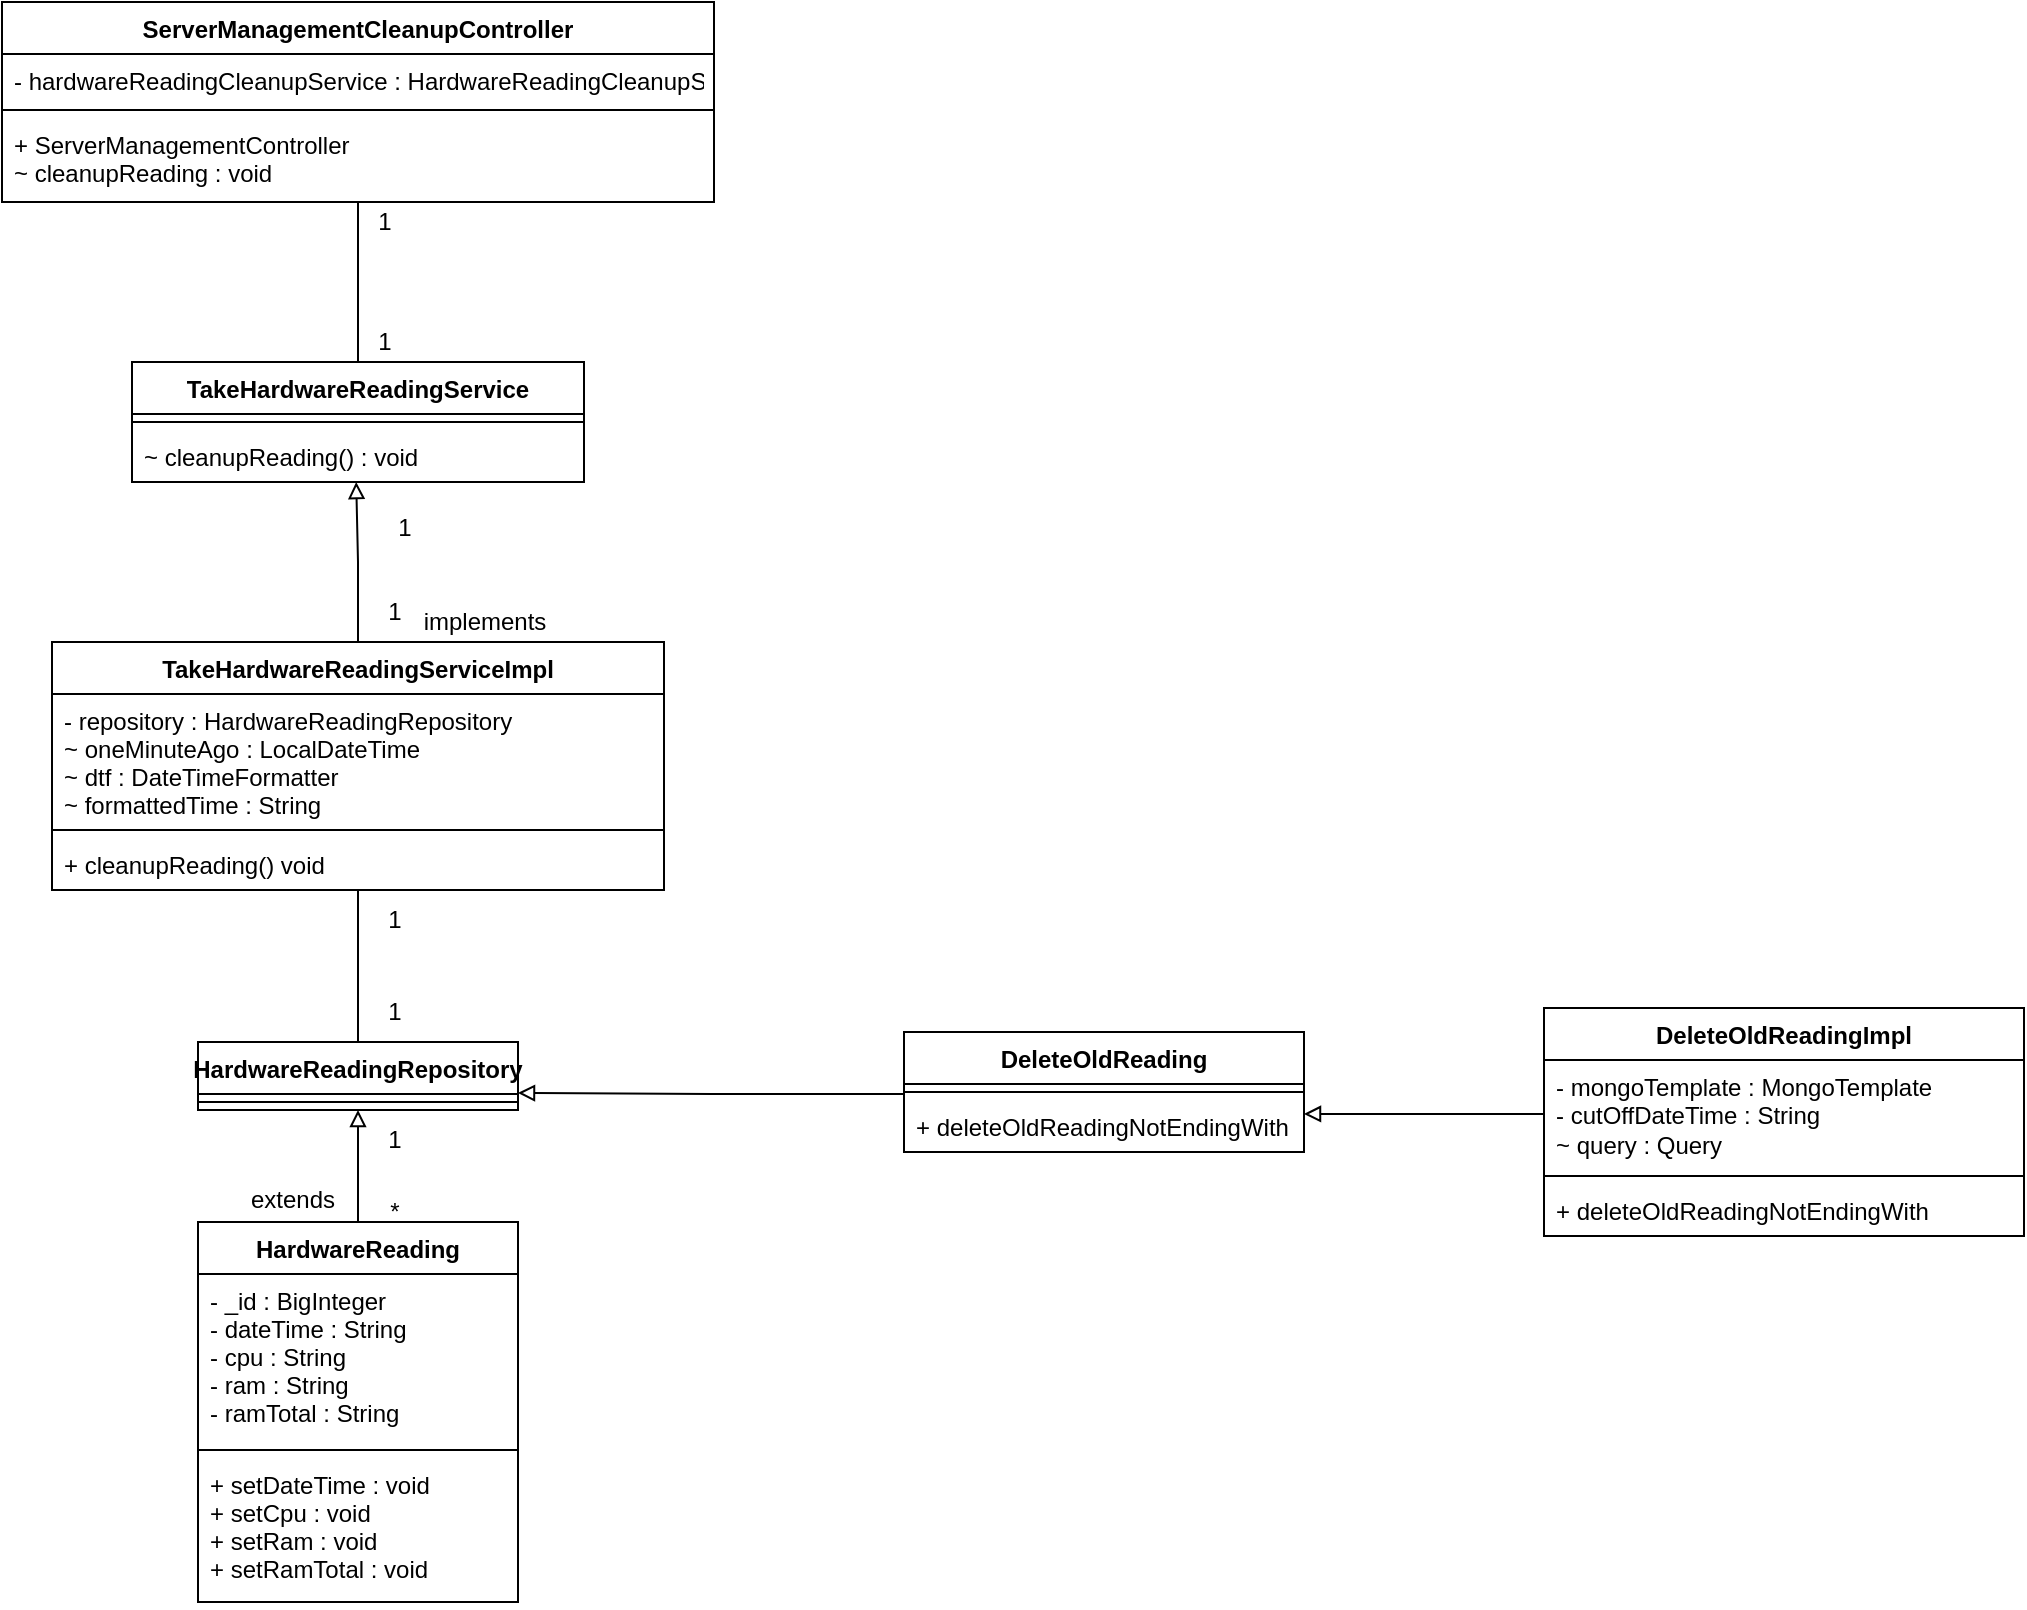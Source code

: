 <mxfile version="24.7.7">
  <diagram id="JvNztcLzzB4lx43ZR72-" name="Page-1">
    <mxGraphModel dx="1647" dy="909" grid="1" gridSize="10" guides="1" tooltips="1" connect="1" arrows="1" fold="1" page="1" pageScale="1" pageWidth="827" pageHeight="1169" math="0" shadow="0">
      <root>
        <mxCell id="0" />
        <mxCell id="1" parent="0" />
        <mxCell id="SxmBoxdIOeCgQ3alWcWk-9" style="edgeStyle=orthogonalEdgeStyle;rounded=0;orthogonalLoop=1;jettySize=auto;html=1;exitX=0.5;exitY=1;exitDx=0;exitDy=0;entryX=0.5;entryY=0;entryDx=0;entryDy=0;endArrow=none;endFill=0;" parent="1" source="SxmBoxdIOeCgQ3alWcWk-1" target="SxmBoxdIOeCgQ3alWcWk-5" edge="1">
          <mxGeometry relative="1" as="geometry" />
        </mxCell>
        <mxCell id="SxmBoxdIOeCgQ3alWcWk-1" value="ServerManagementCleanupController" style="swimlane;fontStyle=1;align=center;verticalAlign=top;childLayout=stackLayout;horizontal=1;startSize=26;horizontalStack=0;resizeParent=1;resizeParentMax=0;resizeLast=0;collapsible=1;marginBottom=0;" parent="1" vertex="1">
          <mxGeometry x="269" y="80" width="356" height="100" as="geometry" />
        </mxCell>
        <mxCell id="SxmBoxdIOeCgQ3alWcWk-2" value="- hardwareReadingCleanupService : HardwareReadingCleanupService" style="text;strokeColor=none;fillColor=none;align=left;verticalAlign=top;spacingLeft=4;spacingRight=4;overflow=hidden;rotatable=0;points=[[0,0.5],[1,0.5]];portConstraint=eastwest;" parent="SxmBoxdIOeCgQ3alWcWk-1" vertex="1">
          <mxGeometry y="26" width="356" height="24" as="geometry" />
        </mxCell>
        <mxCell id="SxmBoxdIOeCgQ3alWcWk-3" value="" style="line;strokeWidth=1;fillColor=none;align=left;verticalAlign=middle;spacingTop=-1;spacingLeft=3;spacingRight=3;rotatable=0;labelPosition=right;points=[];portConstraint=eastwest;" parent="SxmBoxdIOeCgQ3alWcWk-1" vertex="1">
          <mxGeometry y="50" width="356" height="8" as="geometry" />
        </mxCell>
        <mxCell id="SxmBoxdIOeCgQ3alWcWk-4" value="+ ServerManagementController&#xa;~ cleanupReading : void&#xa;" style="text;strokeColor=none;fillColor=none;align=left;verticalAlign=top;spacingLeft=4;spacingRight=4;overflow=hidden;rotatable=0;points=[[0,0.5],[1,0.5]];portConstraint=eastwest;" parent="SxmBoxdIOeCgQ3alWcWk-1" vertex="1">
          <mxGeometry y="58" width="356" height="42" as="geometry" />
        </mxCell>
        <mxCell id="SxmBoxdIOeCgQ3alWcWk-5" value="TakeHardwareReadingService" style="swimlane;fontStyle=1;align=center;verticalAlign=top;childLayout=stackLayout;horizontal=1;startSize=26;horizontalStack=0;resizeParent=1;resizeParentMax=0;resizeLast=0;collapsible=1;marginBottom=0;" parent="1" vertex="1">
          <mxGeometry x="334" y="260" width="226" height="60" as="geometry" />
        </mxCell>
        <mxCell id="SxmBoxdIOeCgQ3alWcWk-7" value="" style="line;strokeWidth=1;fillColor=none;align=left;verticalAlign=middle;spacingTop=-1;spacingLeft=3;spacingRight=3;rotatable=0;labelPosition=right;points=[];portConstraint=eastwest;" parent="SxmBoxdIOeCgQ3alWcWk-5" vertex="1">
          <mxGeometry y="26" width="226" height="8" as="geometry" />
        </mxCell>
        <mxCell id="SxmBoxdIOeCgQ3alWcWk-8" value="~ cleanupReading() : void" style="text;strokeColor=none;fillColor=none;align=left;verticalAlign=top;spacingLeft=4;spacingRight=4;overflow=hidden;rotatable=0;points=[[0,0.5],[1,0.5]];portConstraint=eastwest;" parent="SxmBoxdIOeCgQ3alWcWk-5" vertex="1">
          <mxGeometry y="34" width="226" height="26" as="geometry" />
        </mxCell>
        <mxCell id="SxmBoxdIOeCgQ3alWcWk-10" value="1" style="text;html=1;align=center;verticalAlign=middle;resizable=0;points=[];autosize=1;strokeColor=none;fillColor=none;" parent="1" vertex="1">
          <mxGeometry x="450" y="180" width="20" height="20" as="geometry" />
        </mxCell>
        <mxCell id="SxmBoxdIOeCgQ3alWcWk-11" value="1" style="text;html=1;align=center;verticalAlign=middle;resizable=0;points=[];autosize=1;strokeColor=none;fillColor=none;" parent="1" vertex="1">
          <mxGeometry x="450" y="240" width="20" height="20" as="geometry" />
        </mxCell>
        <mxCell id="SxmBoxdIOeCgQ3alWcWk-16" style="edgeStyle=orthogonalEdgeStyle;rounded=0;orthogonalLoop=1;jettySize=auto;html=1;exitX=0.5;exitY=0;exitDx=0;exitDy=0;entryX=0.496;entryY=1;entryDx=0;entryDy=0;entryPerimeter=0;endArrow=block;endFill=0;" parent="1" source="SxmBoxdIOeCgQ3alWcWk-12" target="SxmBoxdIOeCgQ3alWcWk-8" edge="1">
          <mxGeometry relative="1" as="geometry" />
        </mxCell>
        <mxCell id="SxmBoxdIOeCgQ3alWcWk-22" style="edgeStyle=orthogonalEdgeStyle;rounded=0;orthogonalLoop=1;jettySize=auto;html=1;exitX=0.5;exitY=1;exitDx=0;exitDy=0;endArrow=none;endFill=0;" parent="1" source="SxmBoxdIOeCgQ3alWcWk-12" target="SxmBoxdIOeCgQ3alWcWk-18" edge="1">
          <mxGeometry relative="1" as="geometry" />
        </mxCell>
        <mxCell id="SxmBoxdIOeCgQ3alWcWk-12" value="TakeHardwareReadingServiceImpl" style="swimlane;fontStyle=1;align=center;verticalAlign=top;childLayout=stackLayout;horizontal=1;startSize=26;horizontalStack=0;resizeParent=1;resizeParentMax=0;resizeLast=0;collapsible=1;marginBottom=0;" parent="1" vertex="1">
          <mxGeometry x="294" y="400" width="306" height="124" as="geometry" />
        </mxCell>
        <mxCell id="SxmBoxdIOeCgQ3alWcWk-13" value="- repository : HardwareReadingRepository&#xa;~ oneMinuteAgo : LocalDateTime&#xa;~ dtf : DateTimeFormatter&#xa;~ formattedTime : String&#xa;" style="text;strokeColor=none;fillColor=none;align=left;verticalAlign=top;spacingLeft=4;spacingRight=4;overflow=hidden;rotatable=0;points=[[0,0.5],[1,0.5]];portConstraint=eastwest;" parent="SxmBoxdIOeCgQ3alWcWk-12" vertex="1">
          <mxGeometry y="26" width="306" height="64" as="geometry" />
        </mxCell>
        <mxCell id="SxmBoxdIOeCgQ3alWcWk-14" value="" style="line;strokeWidth=1;fillColor=none;align=left;verticalAlign=middle;spacingTop=-1;spacingLeft=3;spacingRight=3;rotatable=0;labelPosition=right;points=[];portConstraint=eastwest;" parent="SxmBoxdIOeCgQ3alWcWk-12" vertex="1">
          <mxGeometry y="90" width="306" height="8" as="geometry" />
        </mxCell>
        <mxCell id="SxmBoxdIOeCgQ3alWcWk-15" value="+ cleanupReading() void" style="text;strokeColor=none;fillColor=none;align=left;verticalAlign=top;spacingLeft=4;spacingRight=4;overflow=hidden;rotatable=0;points=[[0,0.5],[1,0.5]];portConstraint=eastwest;" parent="SxmBoxdIOeCgQ3alWcWk-12" vertex="1">
          <mxGeometry y="98" width="306" height="26" as="geometry" />
        </mxCell>
        <mxCell id="SxmBoxdIOeCgQ3alWcWk-17" value="implements" style="text;html=1;align=center;verticalAlign=middle;resizable=0;points=[];autosize=1;strokeColor=none;fillColor=none;" parent="1" vertex="1">
          <mxGeometry x="470" y="380" width="80" height="20" as="geometry" />
        </mxCell>
        <mxCell id="SxmBoxdIOeCgQ3alWcWk-27" style="edgeStyle=orthogonalEdgeStyle;rounded=0;orthogonalLoop=1;jettySize=auto;html=1;exitX=0.5;exitY=1;exitDx=0;exitDy=0;entryX=0.5;entryY=0;entryDx=0;entryDy=0;endArrow=none;endFill=0;startArrow=block;startFill=0;" parent="1" source="SxmBoxdIOeCgQ3alWcWk-18" target="SxmBoxdIOeCgQ3alWcWk-23" edge="1">
          <mxGeometry relative="1" as="geometry" />
        </mxCell>
        <mxCell id="SxmBoxdIOeCgQ3alWcWk-18" value="HardwareReadingRepository" style="swimlane;fontStyle=1;align=center;verticalAlign=top;childLayout=stackLayout;horizontal=1;startSize=26;horizontalStack=0;resizeParent=1;resizeParentMax=0;resizeLast=0;collapsible=1;marginBottom=0;" parent="1" vertex="1">
          <mxGeometry x="367" y="600" width="160" height="34" as="geometry" />
        </mxCell>
        <mxCell id="SxmBoxdIOeCgQ3alWcWk-20" value="" style="line;strokeWidth=1;fillColor=none;align=left;verticalAlign=middle;spacingTop=-1;spacingLeft=3;spacingRight=3;rotatable=0;labelPosition=right;points=[];portConstraint=eastwest;" parent="SxmBoxdIOeCgQ3alWcWk-18" vertex="1">
          <mxGeometry y="26" width="160" height="8" as="geometry" />
        </mxCell>
        <mxCell id="SxmBoxdIOeCgQ3alWcWk-23" value="HardwareReading" style="swimlane;fontStyle=1;align=center;verticalAlign=top;childLayout=stackLayout;horizontal=1;startSize=26;horizontalStack=0;resizeParent=1;resizeParentMax=0;resizeLast=0;collapsible=1;marginBottom=0;" parent="1" vertex="1">
          <mxGeometry x="367" y="690" width="160" height="190" as="geometry" />
        </mxCell>
        <mxCell id="SxmBoxdIOeCgQ3alWcWk-24" value="- _id : BigInteger&#xa;- dateTime : String&#xa;- cpu : String&#xa;- ram : String&#xa;- ramTotal : String&#xa;" style="text;strokeColor=none;fillColor=none;align=left;verticalAlign=top;spacingLeft=4;spacingRight=4;overflow=hidden;rotatable=0;points=[[0,0.5],[1,0.5]];portConstraint=eastwest;" parent="SxmBoxdIOeCgQ3alWcWk-23" vertex="1">
          <mxGeometry y="26" width="160" height="84" as="geometry" />
        </mxCell>
        <mxCell id="SxmBoxdIOeCgQ3alWcWk-25" value="" style="line;strokeWidth=1;fillColor=none;align=left;verticalAlign=middle;spacingTop=-1;spacingLeft=3;spacingRight=3;rotatable=0;labelPosition=right;points=[];portConstraint=eastwest;" parent="SxmBoxdIOeCgQ3alWcWk-23" vertex="1">
          <mxGeometry y="110" width="160" height="8" as="geometry" />
        </mxCell>
        <mxCell id="SxmBoxdIOeCgQ3alWcWk-26" value="+ setDateTime : void&#xa;+ setCpu : void&#xa;+ setRam : void&#xa;+ setRamTotal : void" style="text;strokeColor=none;fillColor=none;align=left;verticalAlign=top;spacingLeft=4;spacingRight=4;overflow=hidden;rotatable=0;points=[[0,0.5],[1,0.5]];portConstraint=eastwest;" parent="SxmBoxdIOeCgQ3alWcWk-23" vertex="1">
          <mxGeometry y="118" width="160" height="72" as="geometry" />
        </mxCell>
        <mxCell id="zUKHOmlJRU0IThX-05zi-1" value="1" style="text;html=1;align=center;verticalAlign=middle;resizable=0;points=[];autosize=1;strokeColor=none;fillColor=none;" vertex="1" parent="1">
          <mxGeometry x="450" y="524" width="30" height="30" as="geometry" />
        </mxCell>
        <mxCell id="zUKHOmlJRU0IThX-05zi-2" value="1" style="text;html=1;align=center;verticalAlign=middle;resizable=0;points=[];autosize=1;strokeColor=none;fillColor=none;" vertex="1" parent="1">
          <mxGeometry x="450" y="570" width="30" height="30" as="geometry" />
        </mxCell>
        <mxCell id="zUKHOmlJRU0IThX-05zi-3" value="1" style="text;html=1;align=center;verticalAlign=middle;resizable=0;points=[];autosize=1;strokeColor=none;fillColor=none;" vertex="1" parent="1">
          <mxGeometry x="450" y="634" width="30" height="30" as="geometry" />
        </mxCell>
        <mxCell id="zUKHOmlJRU0IThX-05zi-4" value="*" style="text;html=1;align=center;verticalAlign=middle;resizable=0;points=[];autosize=1;strokeColor=none;fillColor=none;" vertex="1" parent="1">
          <mxGeometry x="450" y="670" width="30" height="30" as="geometry" />
        </mxCell>
        <mxCell id="zUKHOmlJRU0IThX-05zi-5" value="1" style="text;html=1;align=center;verticalAlign=middle;resizable=0;points=[];autosize=1;strokeColor=none;fillColor=none;" vertex="1" parent="1">
          <mxGeometry x="455" y="328" width="30" height="30" as="geometry" />
        </mxCell>
        <mxCell id="zUKHOmlJRU0IThX-05zi-6" value="1" style="text;html=1;align=center;verticalAlign=middle;resizable=0;points=[];autosize=1;strokeColor=none;fillColor=none;" vertex="1" parent="1">
          <mxGeometry x="450" y="370" width="30" height="30" as="geometry" />
        </mxCell>
        <mxCell id="zUKHOmlJRU0IThX-05zi-8" value="extends" style="text;html=1;align=center;verticalAlign=middle;resizable=0;points=[];autosize=1;strokeColor=none;fillColor=none;" vertex="1" parent="1">
          <mxGeometry x="384" y="664" width="60" height="30" as="geometry" />
        </mxCell>
        <mxCell id="zUKHOmlJRU0IThX-05zi-9" value="DeleteOldReading" style="swimlane;fontStyle=1;align=center;verticalAlign=top;childLayout=stackLayout;horizontal=1;startSize=26;horizontalStack=0;resizeParent=1;resizeParentMax=0;resizeLast=0;collapsible=1;marginBottom=0;whiteSpace=wrap;html=1;" vertex="1" parent="1">
          <mxGeometry x="720" y="595" width="200" height="60" as="geometry" />
        </mxCell>
        <mxCell id="zUKHOmlJRU0IThX-05zi-11" value="" style="line;strokeWidth=1;fillColor=none;align=left;verticalAlign=middle;spacingTop=-1;spacingLeft=3;spacingRight=3;rotatable=0;labelPosition=right;points=[];portConstraint=eastwest;strokeColor=inherit;" vertex="1" parent="zUKHOmlJRU0IThX-05zi-9">
          <mxGeometry y="26" width="200" height="8" as="geometry" />
        </mxCell>
        <mxCell id="zUKHOmlJRU0IThX-05zi-12" value="+ deleteOldReadingNotEndingWith" style="text;strokeColor=none;fillColor=none;align=left;verticalAlign=top;spacingLeft=4;spacingRight=4;overflow=hidden;rotatable=0;points=[[0,0.5],[1,0.5]];portConstraint=eastwest;whiteSpace=wrap;html=1;" vertex="1" parent="zUKHOmlJRU0IThX-05zi-9">
          <mxGeometry y="34" width="200" height="26" as="geometry" />
        </mxCell>
        <mxCell id="zUKHOmlJRU0IThX-05zi-13" style="edgeStyle=orthogonalEdgeStyle;rounded=0;orthogonalLoop=1;jettySize=auto;html=1;exitX=0;exitY=-0.115;exitDx=0;exitDy=0;endArrow=block;endFill=0;entryX=1;entryY=0.75;entryDx=0;entryDy=0;exitPerimeter=0;" edge="1" parent="1" source="zUKHOmlJRU0IThX-05zi-12" target="SxmBoxdIOeCgQ3alWcWk-18">
          <mxGeometry relative="1" as="geometry">
            <mxPoint x="720" y="614" as="sourcePoint" />
            <mxPoint x="550" y="630" as="targetPoint" />
          </mxGeometry>
        </mxCell>
        <mxCell id="zUKHOmlJRU0IThX-05zi-14" value="DeleteOldReadingImpl" style="swimlane;fontStyle=1;align=center;verticalAlign=top;childLayout=stackLayout;horizontal=1;startSize=26;horizontalStack=0;resizeParent=1;resizeParentMax=0;resizeLast=0;collapsible=1;marginBottom=0;whiteSpace=wrap;html=1;" vertex="1" parent="1">
          <mxGeometry x="1040" y="583" width="240" height="114" as="geometry" />
        </mxCell>
        <mxCell id="zUKHOmlJRU0IThX-05zi-15" value="&lt;div&gt;- mongoTemplate : MongoTemplate&lt;/div&gt;&lt;div&gt;- cutOffDateTime : String&lt;/div&gt;&lt;div&gt;~ query : Query&lt;/div&gt;&lt;div&gt;&lt;br&gt;&lt;/div&gt;" style="text;strokeColor=none;fillColor=none;align=left;verticalAlign=top;spacingLeft=4;spacingRight=4;overflow=hidden;rotatable=0;points=[[0,0.5],[1,0.5]];portConstraint=eastwest;whiteSpace=wrap;html=1;" vertex="1" parent="zUKHOmlJRU0IThX-05zi-14">
          <mxGeometry y="26" width="240" height="54" as="geometry" />
        </mxCell>
        <mxCell id="zUKHOmlJRU0IThX-05zi-16" value="" style="line;strokeWidth=1;fillColor=none;align=left;verticalAlign=middle;spacingTop=-1;spacingLeft=3;spacingRight=3;rotatable=0;labelPosition=right;points=[];portConstraint=eastwest;strokeColor=inherit;" vertex="1" parent="zUKHOmlJRU0IThX-05zi-14">
          <mxGeometry y="80" width="240" height="8" as="geometry" />
        </mxCell>
        <mxCell id="zUKHOmlJRU0IThX-05zi-17" value="+ deleteOldReadingNotEndingWith" style="text;strokeColor=none;fillColor=none;align=left;verticalAlign=top;spacingLeft=4;spacingRight=4;overflow=hidden;rotatable=0;points=[[0,0.5],[1,0.5]];portConstraint=eastwest;whiteSpace=wrap;html=1;" vertex="1" parent="zUKHOmlJRU0IThX-05zi-14">
          <mxGeometry y="88" width="240" height="26" as="geometry" />
        </mxCell>
        <mxCell id="zUKHOmlJRU0IThX-05zi-18" style="edgeStyle=orthogonalEdgeStyle;rounded=0;orthogonalLoop=1;jettySize=auto;html=1;exitX=0;exitY=0.5;exitDx=0;exitDy=0;entryX=1;entryY=0.269;entryDx=0;entryDy=0;entryPerimeter=0;endArrow=block;endFill=0;" edge="1" parent="1" source="zUKHOmlJRU0IThX-05zi-15" target="zUKHOmlJRU0IThX-05zi-12">
          <mxGeometry relative="1" as="geometry" />
        </mxCell>
      </root>
    </mxGraphModel>
  </diagram>
</mxfile>
